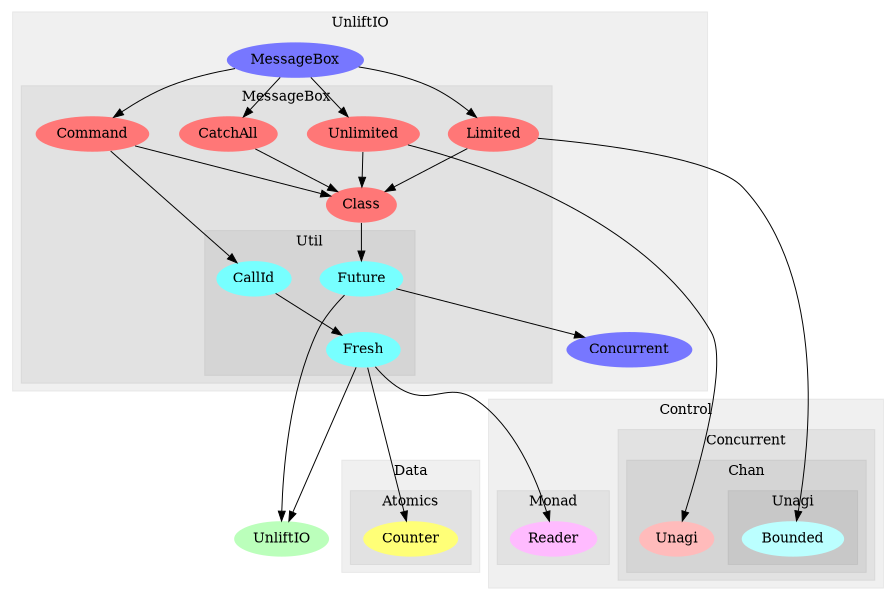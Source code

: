 digraph G {
size="6,4";
ratio="fill";
u3[label="UnliftIO",style="filled",fillcolor="#bbffbb",penwidth="0"];
subgraph cluster_0 {
label="Control";
color="#0000000F";
style="filled";
subgraph cluster_1 {
label="Concurrent";
color="#0000000F";
style="filled";
subgraph cluster_2 {
label="Chan";
color="#0000000F";
style="filled";
u14[label="Unagi",style="filled",fillcolor="#ffbbbb",penwidth="0"];
subgraph cluster_3 {
label="Unagi";
color="#0000000F";
style="filled";
u12[label="Bounded",style="filled",fillcolor="#bbffff",penwidth="0"];

}

}

}
subgraph cluster_4 {
label="Monad";
color="#0000000F";
style="filled";
u7[label="Reader",style="filled",fillcolor="#ffbbff",penwidth="0"];

}

}
subgraph cluster_5 {
label="Data";
color="#0000000F";
style="filled";
subgraph cluster_6 {
label="Atomics";
color="#0000000F";
style="filled";
u10[label="Counter",style="filled",fillcolor="#ffff77",penwidth="0"];

}

}
subgraph cluster_7 {
label="UnliftIO";
color="#0000000F";
style="filled";
u4[label="Concurrent",style="filled",fillcolor="#7777ff",penwidth="0"];
u0[label="MessageBox",style="filled",fillcolor="#7777ff",penwidth="0"];
subgraph cluster_8 {
label="MessageBox";
color="#0000000F";
style="filled";
u13[label="Unlimited",style="filled",fillcolor="#ff7777",penwidth="0"];
u11[label="Limited",style="filled",fillcolor="#ff7777",penwidth="0"];
u6[label="Command",style="filled",fillcolor="#ff7777",penwidth="0"];
u5[label="Class",style="filled",fillcolor="#ff7777",penwidth="0"];
u1[label="CatchAll",style="filled",fillcolor="#ff7777",penwidth="0"];
subgraph cluster_9 {
label="Util";
color="#0000000F";
style="filled";
u9[label="Fresh",style="filled",fillcolor="#77ffff",penwidth="0"];
u8[label="CallId",style="filled",fillcolor="#77ffff",penwidth="0"];
u2[label="Future",style="filled",fillcolor="#77ffff",penwidth="0"];

}

}

}
u0 -> u1;
u0 -> u6;
u0 -> u11;
u0 -> u13;
u1 -> u5;
u2 -> u3;
u2 -> u4;
u5 -> u2;
u6 -> u5;
u6 -> u8;
u8 -> u9;
u9 -> u3;
u9 -> u7;
u9 -> u10;
u11 -> u5;
u11 -> u12;
u13 -> u5;
u13 -> u14;

}
